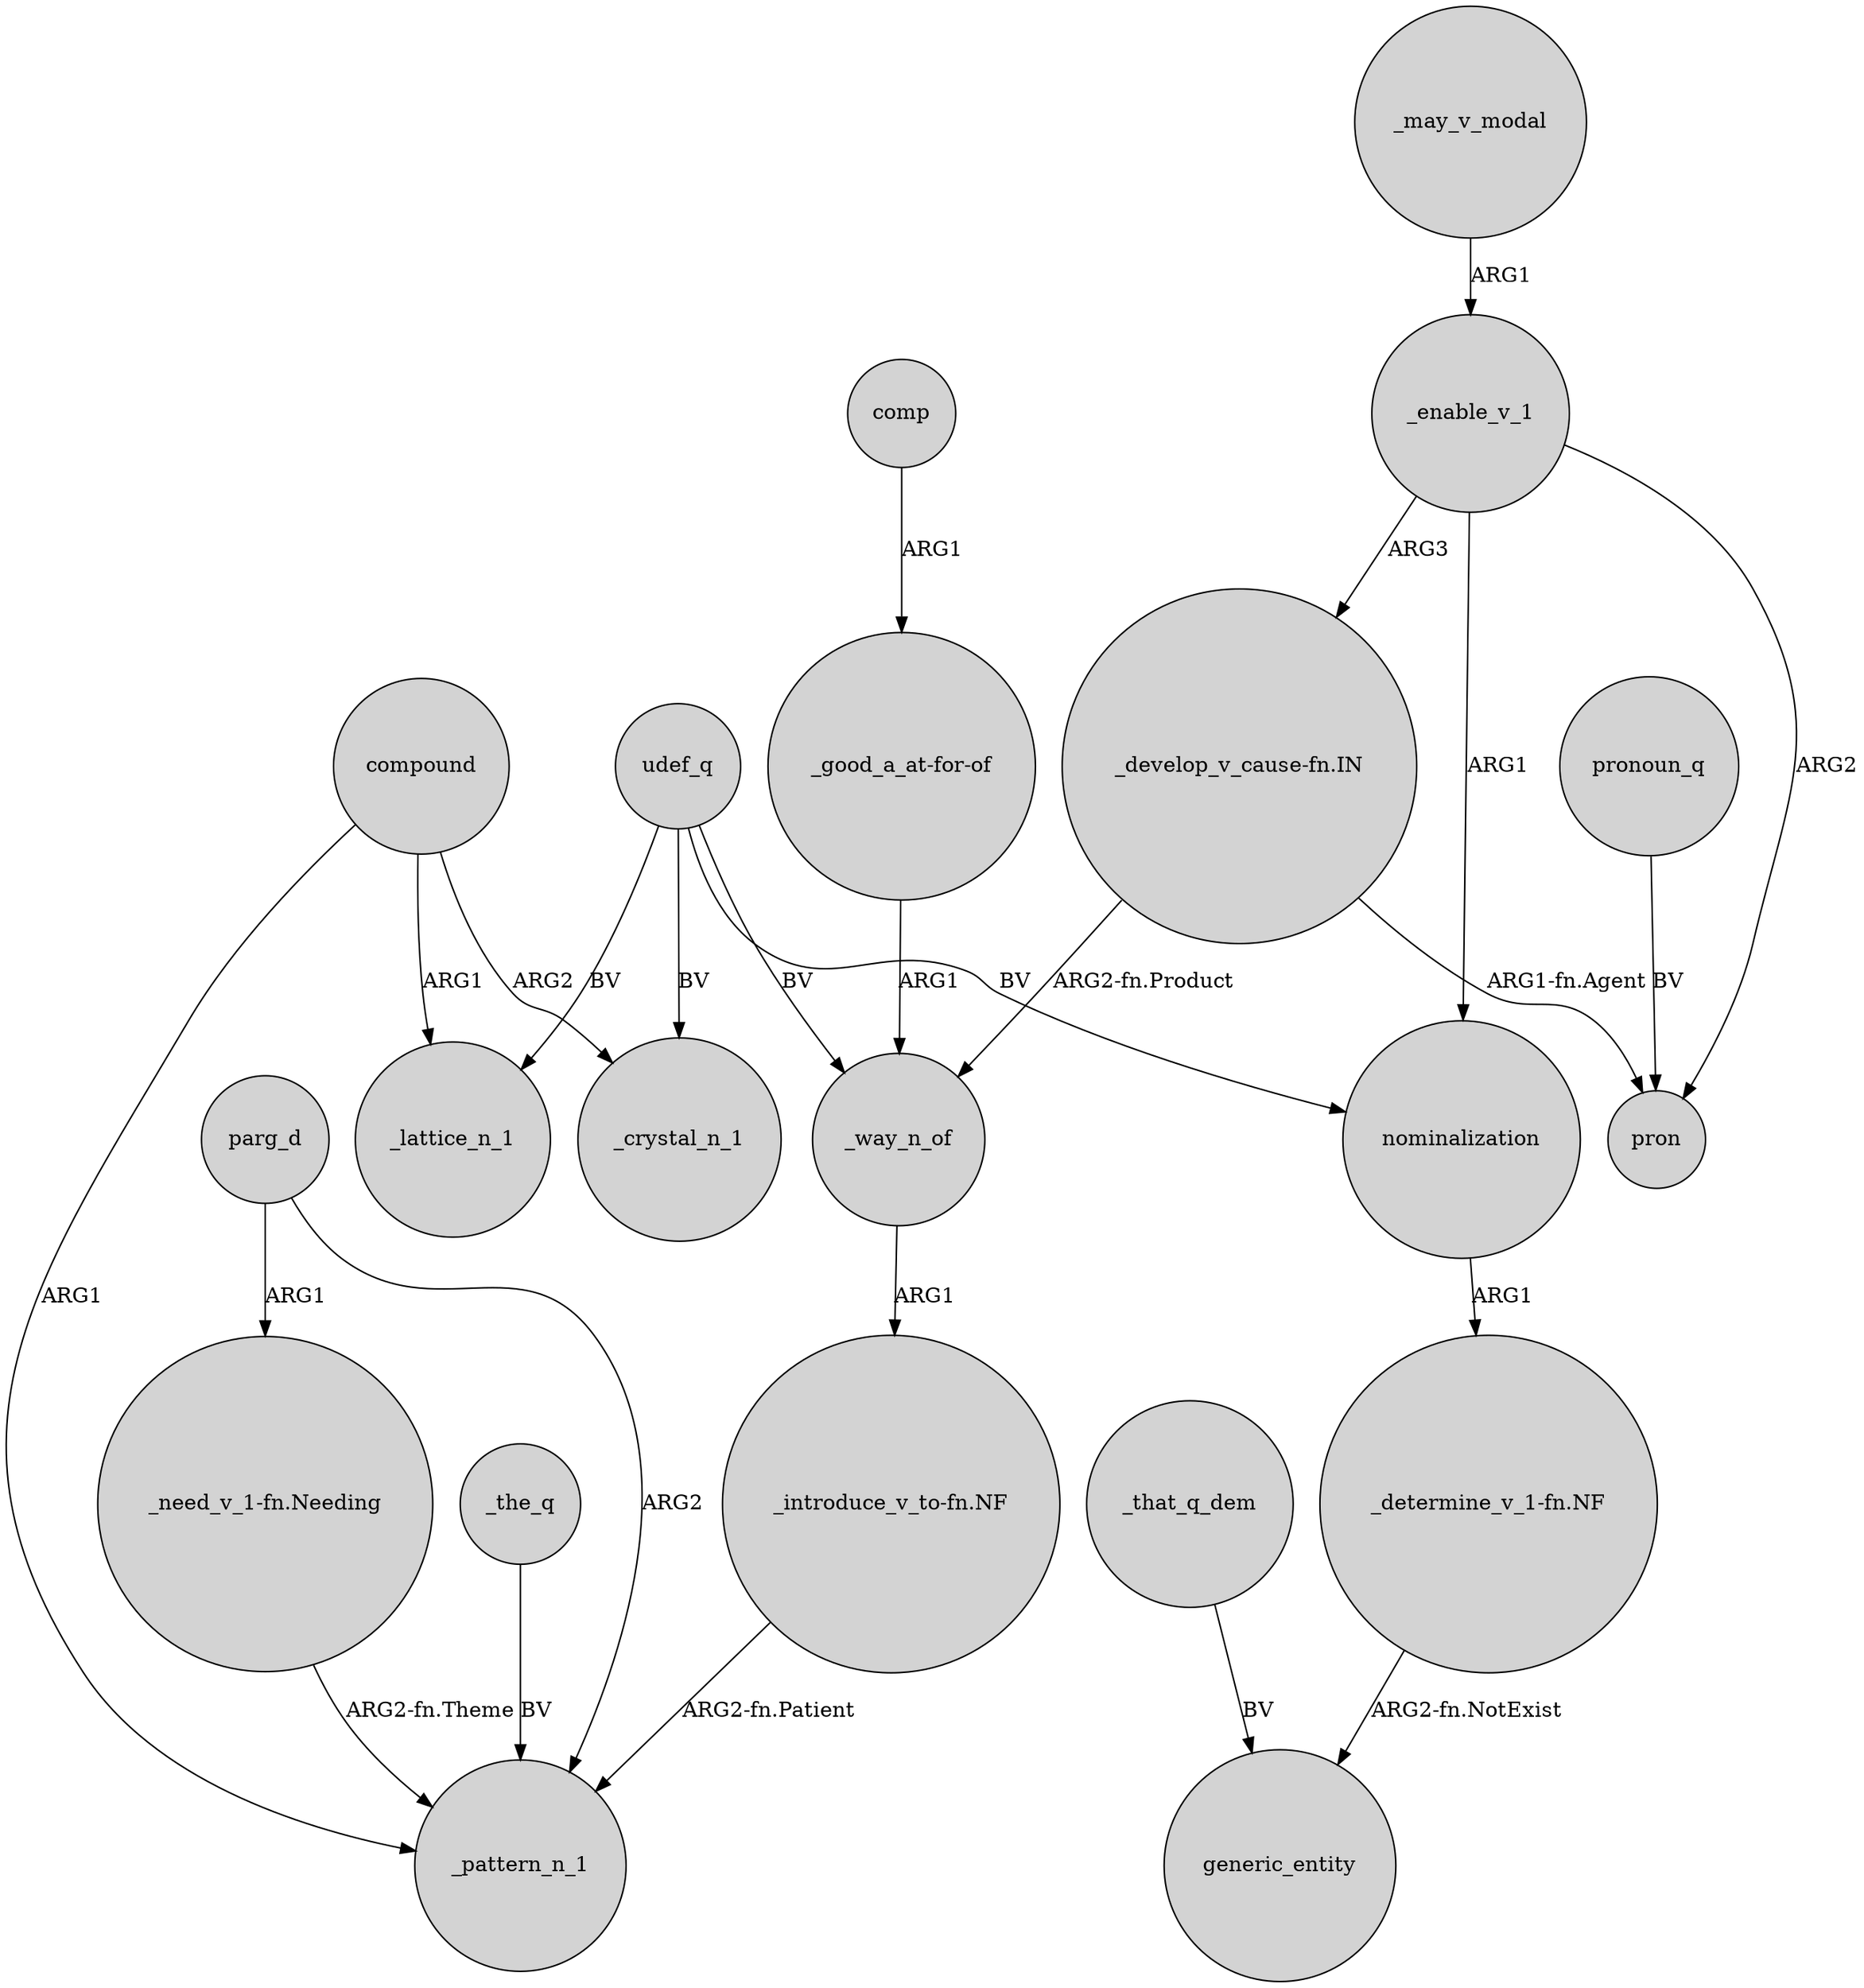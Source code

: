 digraph {
	node [shape=circle style=filled]
	udef_q -> _crystal_n_1 [label=BV]
	nominalization -> "_determine_v_1-fn.NF" [label=ARG1]
	_the_q -> _pattern_n_1 [label=BV]
	_way_n_of -> "_introduce_v_to-fn.NF" [label=ARG1]
	_enable_v_1 -> nominalization [label=ARG1]
	_that_q_dem -> generic_entity [label=BV]
	"_develop_v_cause-fn.IN" -> _way_n_of [label="ARG2-fn.Product"]
	parg_d -> _pattern_n_1 [label=ARG2]
	comp -> "_good_a_at-for-of" [label=ARG1]
	udef_q -> _way_n_of [label=BV]
	"_need_v_1-fn.Needing" -> _pattern_n_1 [label="ARG2-fn.Theme"]
	compound -> _lattice_n_1 [label=ARG1]
	"_develop_v_cause-fn.IN" -> pron [label="ARG1-fn.Agent"]
	_may_v_modal -> _enable_v_1 [label=ARG1]
	"_good_a_at-for-of" -> _way_n_of [label=ARG1]
	"_introduce_v_to-fn.NF" -> _pattern_n_1 [label="ARG2-fn.Patient"]
	_enable_v_1 -> pron [label=ARG2]
	pronoun_q -> pron [label=BV]
	"_determine_v_1-fn.NF" -> generic_entity [label="ARG2-fn.NotExist"]
	parg_d -> "_need_v_1-fn.Needing" [label=ARG1]
	_enable_v_1 -> "_develop_v_cause-fn.IN" [label=ARG3]
	udef_q -> nominalization [label=BV]
	udef_q -> _lattice_n_1 [label=BV]
	compound -> _pattern_n_1 [label=ARG1]
	compound -> _crystal_n_1 [label=ARG2]
}
